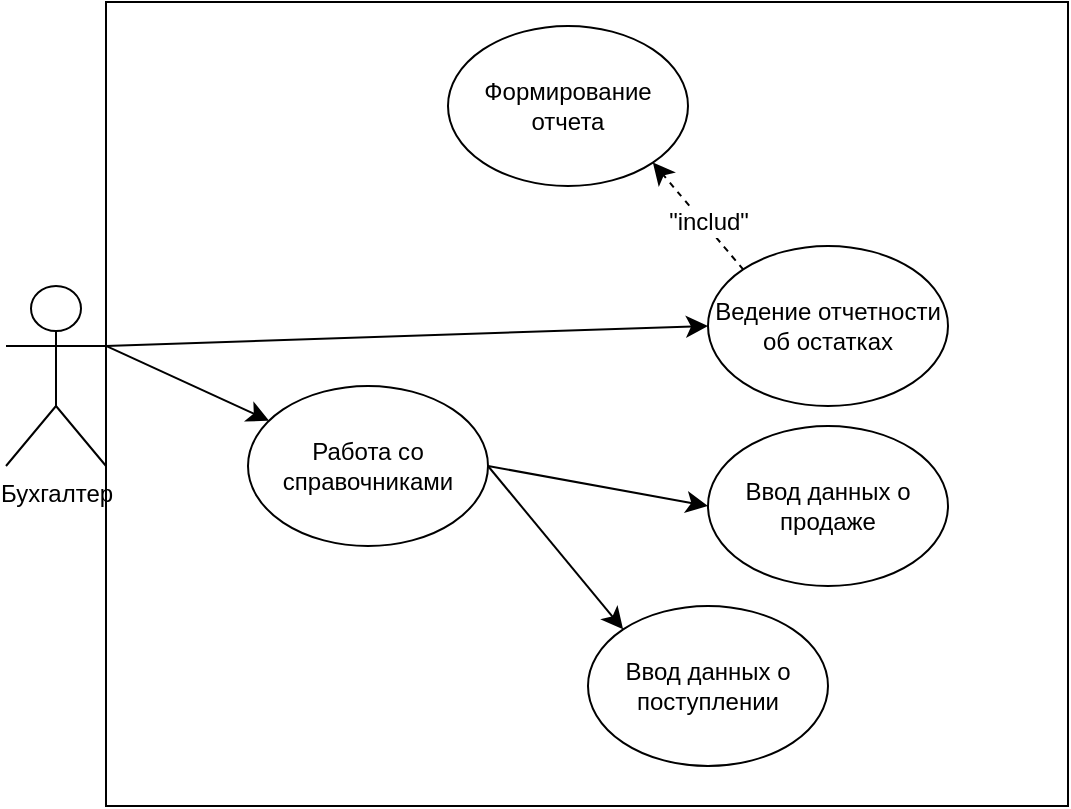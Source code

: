 <mxfile version="24.7.16">
  <diagram name="Страница — 1" id="lydYl8__pz82PVFiQCTj">
    <mxGraphModel dx="1786" dy="851" grid="1" gridSize="10" guides="1" tooltips="1" connect="1" arrows="1" fold="1" page="0" pageScale="1" pageWidth="827" pageHeight="1169" math="0" shadow="0">
      <root>
        <mxCell id="0" />
        <mxCell id="1" parent="0" />
        <mxCell id="7vWh04orpMvcnBC46ZC0-1" value="" style="rounded=0;whiteSpace=wrap;html=1;fillColor=none;" vertex="1" parent="1">
          <mxGeometry x="-61" y="78" width="481" height="402" as="geometry" />
        </mxCell>
        <mxCell id="7vWh04orpMvcnBC46ZC0-11" style="edgeStyle=none;curved=1;rounded=0;orthogonalLoop=1;jettySize=auto;html=1;exitX=1;exitY=0.333;exitDx=0;exitDy=0;exitPerimeter=0;entryX=0;entryY=0.5;entryDx=0;entryDy=0;fontSize=12;startSize=8;endSize=8;" edge="1" parent="1" source="7vWh04orpMvcnBC46ZC0-2" target="7vWh04orpMvcnBC46ZC0-4">
          <mxGeometry relative="1" as="geometry" />
        </mxCell>
        <mxCell id="7vWh04orpMvcnBC46ZC0-12" style="edgeStyle=none;curved=1;rounded=0;orthogonalLoop=1;jettySize=auto;html=1;exitX=1;exitY=0.333;exitDx=0;exitDy=0;exitPerimeter=0;fontSize=12;startSize=8;endSize=8;" edge="1" parent="1" source="7vWh04orpMvcnBC46ZC0-2" target="7vWh04orpMvcnBC46ZC0-1">
          <mxGeometry relative="1" as="geometry" />
        </mxCell>
        <mxCell id="7vWh04orpMvcnBC46ZC0-13" style="edgeStyle=none;curved=1;rounded=0;orthogonalLoop=1;jettySize=auto;html=1;exitX=1;exitY=0.5;exitDx=0;exitDy=0;entryX=0;entryY=0.5;entryDx=0;entryDy=0;fontSize=12;startSize=8;endSize=8;" edge="1" parent="1" source="7vWh04orpMvcnBC46ZC0-19" target="7vWh04orpMvcnBC46ZC0-7">
          <mxGeometry relative="1" as="geometry" />
        </mxCell>
        <mxCell id="7vWh04orpMvcnBC46ZC0-14" style="edgeStyle=none;curved=1;rounded=0;orthogonalLoop=1;jettySize=auto;html=1;exitX=1;exitY=0.5;exitDx=0;exitDy=0;entryX=0;entryY=0;entryDx=0;entryDy=0;fontSize=12;startSize=8;endSize=8;" edge="1" parent="1" source="7vWh04orpMvcnBC46ZC0-19" target="7vWh04orpMvcnBC46ZC0-8">
          <mxGeometry relative="1" as="geometry" />
        </mxCell>
        <mxCell id="7vWh04orpMvcnBC46ZC0-21" style="edgeStyle=none;curved=1;rounded=0;orthogonalLoop=1;jettySize=auto;html=1;exitX=1;exitY=0.333;exitDx=0;exitDy=0;exitPerimeter=0;fontSize=12;startSize=8;endSize=8;" edge="1" parent="1" source="7vWh04orpMvcnBC46ZC0-2" target="7vWh04orpMvcnBC46ZC0-19">
          <mxGeometry relative="1" as="geometry" />
        </mxCell>
        <mxCell id="7vWh04orpMvcnBC46ZC0-2" value="Бухгалтер" style="shape=umlActor;verticalLabelPosition=bottom;verticalAlign=top;html=1;outlineConnect=0;" vertex="1" parent="1">
          <mxGeometry x="-111" y="220" width="50" height="90" as="geometry" />
        </mxCell>
        <mxCell id="7vWh04orpMvcnBC46ZC0-16" style="edgeStyle=none;curved=1;rounded=0;orthogonalLoop=1;jettySize=auto;html=1;exitX=0;exitY=0;exitDx=0;exitDy=0;entryX=1;entryY=1;entryDx=0;entryDy=0;fontSize=12;startSize=8;endSize=8;dashed=1;" edge="1" parent="1" source="7vWh04orpMvcnBC46ZC0-4" target="7vWh04orpMvcnBC46ZC0-15">
          <mxGeometry relative="1" as="geometry" />
        </mxCell>
        <mxCell id="7vWh04orpMvcnBC46ZC0-17" value="&quot;includ&quot;" style="edgeLabel;html=1;align=center;verticalAlign=middle;resizable=0;points=[];fontSize=12;" vertex="1" connectable="0" parent="7vWh04orpMvcnBC46ZC0-16">
          <mxGeometry x="-0.158" y="-2" relative="1" as="geometry">
            <mxPoint as="offset" />
          </mxGeometry>
        </mxCell>
        <mxCell id="7vWh04orpMvcnBC46ZC0-4" value="Ведение отчетности об остатках" style="ellipse;whiteSpace=wrap;html=1;fillColor=none;" vertex="1" parent="1">
          <mxGeometry x="240" y="200" width="120" height="80" as="geometry" />
        </mxCell>
        <mxCell id="7vWh04orpMvcnBC46ZC0-7" value="Ввод данных о продаже" style="ellipse;whiteSpace=wrap;html=1;fillColor=none;" vertex="1" parent="1">
          <mxGeometry x="240" y="290" width="120" height="80" as="geometry" />
        </mxCell>
        <mxCell id="7vWh04orpMvcnBC46ZC0-8" value="Ввод данных о поступлении" style="ellipse;whiteSpace=wrap;html=1;fillColor=none;" vertex="1" parent="1">
          <mxGeometry x="180" y="380" width="120" height="80" as="geometry" />
        </mxCell>
        <mxCell id="7vWh04orpMvcnBC46ZC0-15" value="Формирование отчета" style="ellipse;whiteSpace=wrap;html=1;fillColor=none;" vertex="1" parent="1">
          <mxGeometry x="110" y="90" width="120" height="80" as="geometry" />
        </mxCell>
        <mxCell id="7vWh04orpMvcnBC46ZC0-19" value="Работа со справочниками" style="ellipse;whiteSpace=wrap;html=1;fillColor=none;" vertex="1" parent="1">
          <mxGeometry x="10" y="270" width="120" height="80" as="geometry" />
        </mxCell>
      </root>
    </mxGraphModel>
  </diagram>
</mxfile>

